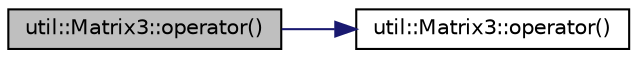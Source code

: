 digraph "util::Matrix3::operator()"
{
  edge [fontname="Helvetica",fontsize="10",labelfontname="Helvetica",labelfontsize="10"];
  node [fontname="Helvetica",fontsize="10",shape=record];
  rankdir="LR";
  Node25 [label="util::Matrix3::operator()",height=0.2,width=0.4,color="black", fillcolor="grey75", style="filled", fontcolor="black"];
  Node25 -> Node26 [color="midnightblue",fontsize="10",style="solid",fontname="Helvetica"];
  Node26 [label="util::Matrix3::operator()",height=0.2,width=0.4,color="black", fillcolor="white", style="filled",URL="$structutil_1_1Matrix3.html#a89cfa6b5806af9f106fb8e730b9ea380",tooltip="Returns row of matrix. "];
}
